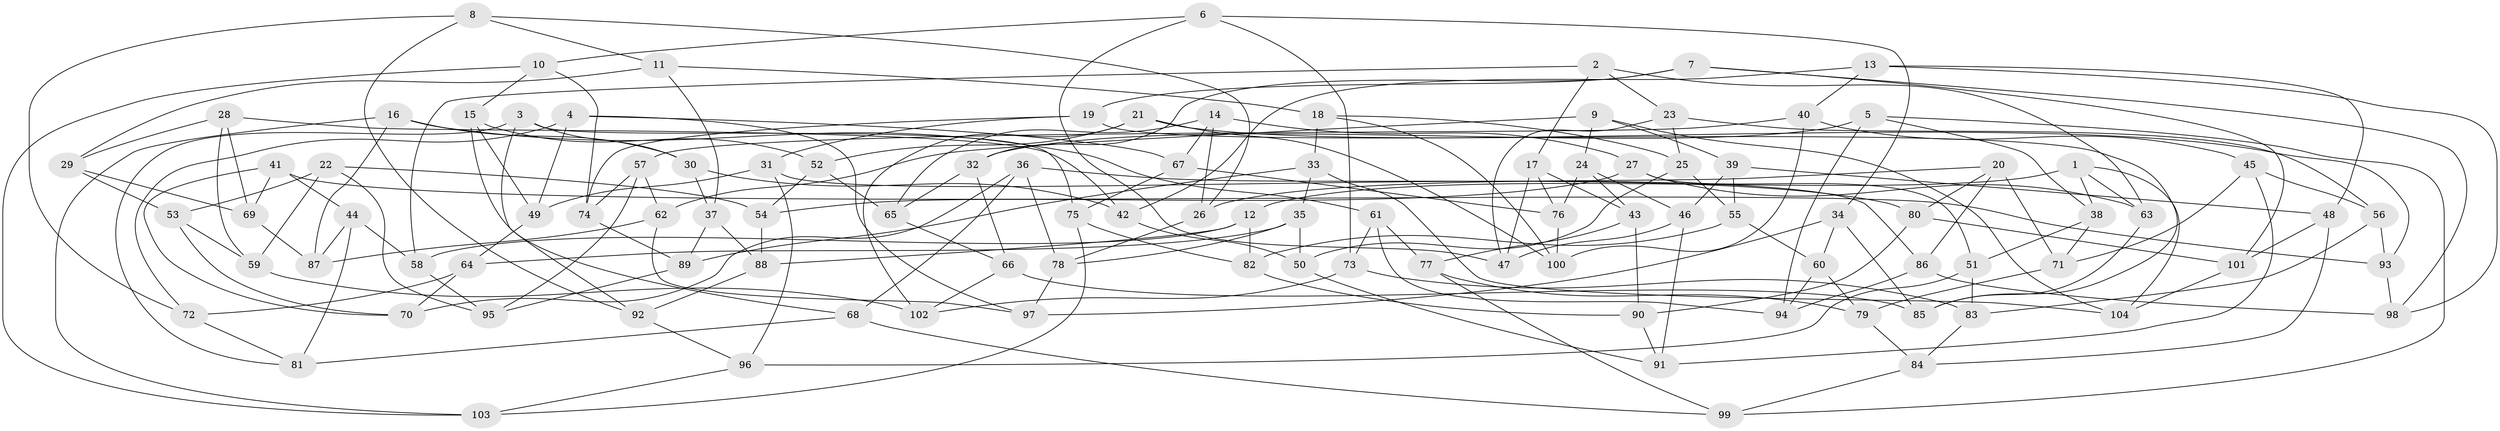 // Generated by graph-tools (version 1.1) at 2025/50/03/09/25 03:50:56]
// undirected, 104 vertices, 208 edges
graph export_dot {
graph [start="1"]
  node [color=gray90,style=filled];
  1;
  2;
  3;
  4;
  5;
  6;
  7;
  8;
  9;
  10;
  11;
  12;
  13;
  14;
  15;
  16;
  17;
  18;
  19;
  20;
  21;
  22;
  23;
  24;
  25;
  26;
  27;
  28;
  29;
  30;
  31;
  32;
  33;
  34;
  35;
  36;
  37;
  38;
  39;
  40;
  41;
  42;
  43;
  44;
  45;
  46;
  47;
  48;
  49;
  50;
  51;
  52;
  53;
  54;
  55;
  56;
  57;
  58;
  59;
  60;
  61;
  62;
  63;
  64;
  65;
  66;
  67;
  68;
  69;
  70;
  71;
  72;
  73;
  74;
  75;
  76;
  77;
  78;
  79;
  80;
  81;
  82;
  83;
  84;
  85;
  86;
  87;
  88;
  89;
  90;
  91;
  92;
  93;
  94;
  95;
  96;
  97;
  98;
  99;
  100;
  101;
  102;
  103;
  104;
  1 -- 63;
  1 -- 12;
  1 -- 104;
  1 -- 38;
  2 -- 23;
  2 -- 58;
  2 -- 63;
  2 -- 17;
  3 -- 75;
  3 -- 92;
  3 -- 30;
  3 -- 81;
  4 -- 72;
  4 -- 97;
  4 -- 49;
  4 -- 67;
  5 -- 94;
  5 -- 99;
  5 -- 32;
  5 -- 38;
  6 -- 34;
  6 -- 10;
  6 -- 47;
  6 -- 73;
  7 -- 32;
  7 -- 101;
  7 -- 98;
  7 -- 19;
  8 -- 26;
  8 -- 92;
  8 -- 11;
  8 -- 72;
  9 -- 24;
  9 -- 104;
  9 -- 62;
  9 -- 39;
  10 -- 15;
  10 -- 103;
  10 -- 74;
  11 -- 37;
  11 -- 18;
  11 -- 29;
  12 -- 58;
  12 -- 82;
  12 -- 88;
  13 -- 48;
  13 -- 42;
  13 -- 98;
  13 -- 40;
  14 -- 67;
  14 -- 26;
  14 -- 27;
  14 -- 65;
  15 -- 52;
  15 -- 68;
  15 -- 49;
  16 -- 87;
  16 -- 61;
  16 -- 103;
  16 -- 30;
  17 -- 43;
  17 -- 76;
  17 -- 47;
  18 -- 100;
  18 -- 25;
  18 -- 33;
  19 -- 31;
  19 -- 85;
  19 -- 74;
  20 -- 80;
  20 -- 71;
  20 -- 86;
  20 -- 26;
  21 -- 52;
  21 -- 102;
  21 -- 93;
  21 -- 100;
  22 -- 53;
  22 -- 54;
  22 -- 95;
  22 -- 59;
  23 -- 56;
  23 -- 47;
  23 -- 25;
  24 -- 43;
  24 -- 76;
  24 -- 46;
  25 -- 55;
  25 -- 50;
  26 -- 78;
  27 -- 63;
  27 -- 54;
  27 -- 51;
  28 -- 29;
  28 -- 59;
  28 -- 69;
  28 -- 42;
  29 -- 69;
  29 -- 53;
  30 -- 42;
  30 -- 37;
  31 -- 49;
  31 -- 86;
  31 -- 96;
  32 -- 66;
  32 -- 65;
  33 -- 35;
  33 -- 104;
  33 -- 89;
  34 -- 85;
  34 -- 97;
  34 -- 60;
  35 -- 78;
  35 -- 50;
  35 -- 64;
  36 -- 80;
  36 -- 68;
  36 -- 78;
  36 -- 70;
  37 -- 89;
  37 -- 88;
  38 -- 51;
  38 -- 71;
  39 -- 55;
  39 -- 46;
  39 -- 48;
  40 -- 57;
  40 -- 100;
  40 -- 45;
  41 -- 44;
  41 -- 69;
  41 -- 93;
  41 -- 70;
  42 -- 50;
  43 -- 90;
  43 -- 77;
  44 -- 87;
  44 -- 58;
  44 -- 81;
  45 -- 56;
  45 -- 71;
  45 -- 91;
  46 -- 47;
  46 -- 91;
  48 -- 101;
  48 -- 84;
  49 -- 64;
  50 -- 91;
  51 -- 83;
  51 -- 96;
  52 -- 54;
  52 -- 65;
  53 -- 59;
  53 -- 70;
  54 -- 88;
  55 -- 82;
  55 -- 60;
  56 -- 93;
  56 -- 83;
  57 -- 74;
  57 -- 62;
  57 -- 95;
  58 -- 95;
  59 -- 102;
  60 -- 94;
  60 -- 79;
  61 -- 77;
  61 -- 94;
  61 -- 73;
  62 -- 97;
  62 -- 87;
  63 -- 85;
  64 -- 72;
  64 -- 70;
  65 -- 66;
  66 -- 102;
  66 -- 85;
  67 -- 75;
  67 -- 76;
  68 -- 99;
  68 -- 81;
  69 -- 87;
  71 -- 79;
  72 -- 81;
  73 -- 102;
  73 -- 83;
  74 -- 89;
  75 -- 103;
  75 -- 82;
  76 -- 100;
  77 -- 99;
  77 -- 79;
  78 -- 97;
  79 -- 84;
  80 -- 90;
  80 -- 101;
  82 -- 90;
  83 -- 84;
  84 -- 99;
  86 -- 98;
  86 -- 94;
  88 -- 92;
  89 -- 95;
  90 -- 91;
  92 -- 96;
  93 -- 98;
  96 -- 103;
  101 -- 104;
}
